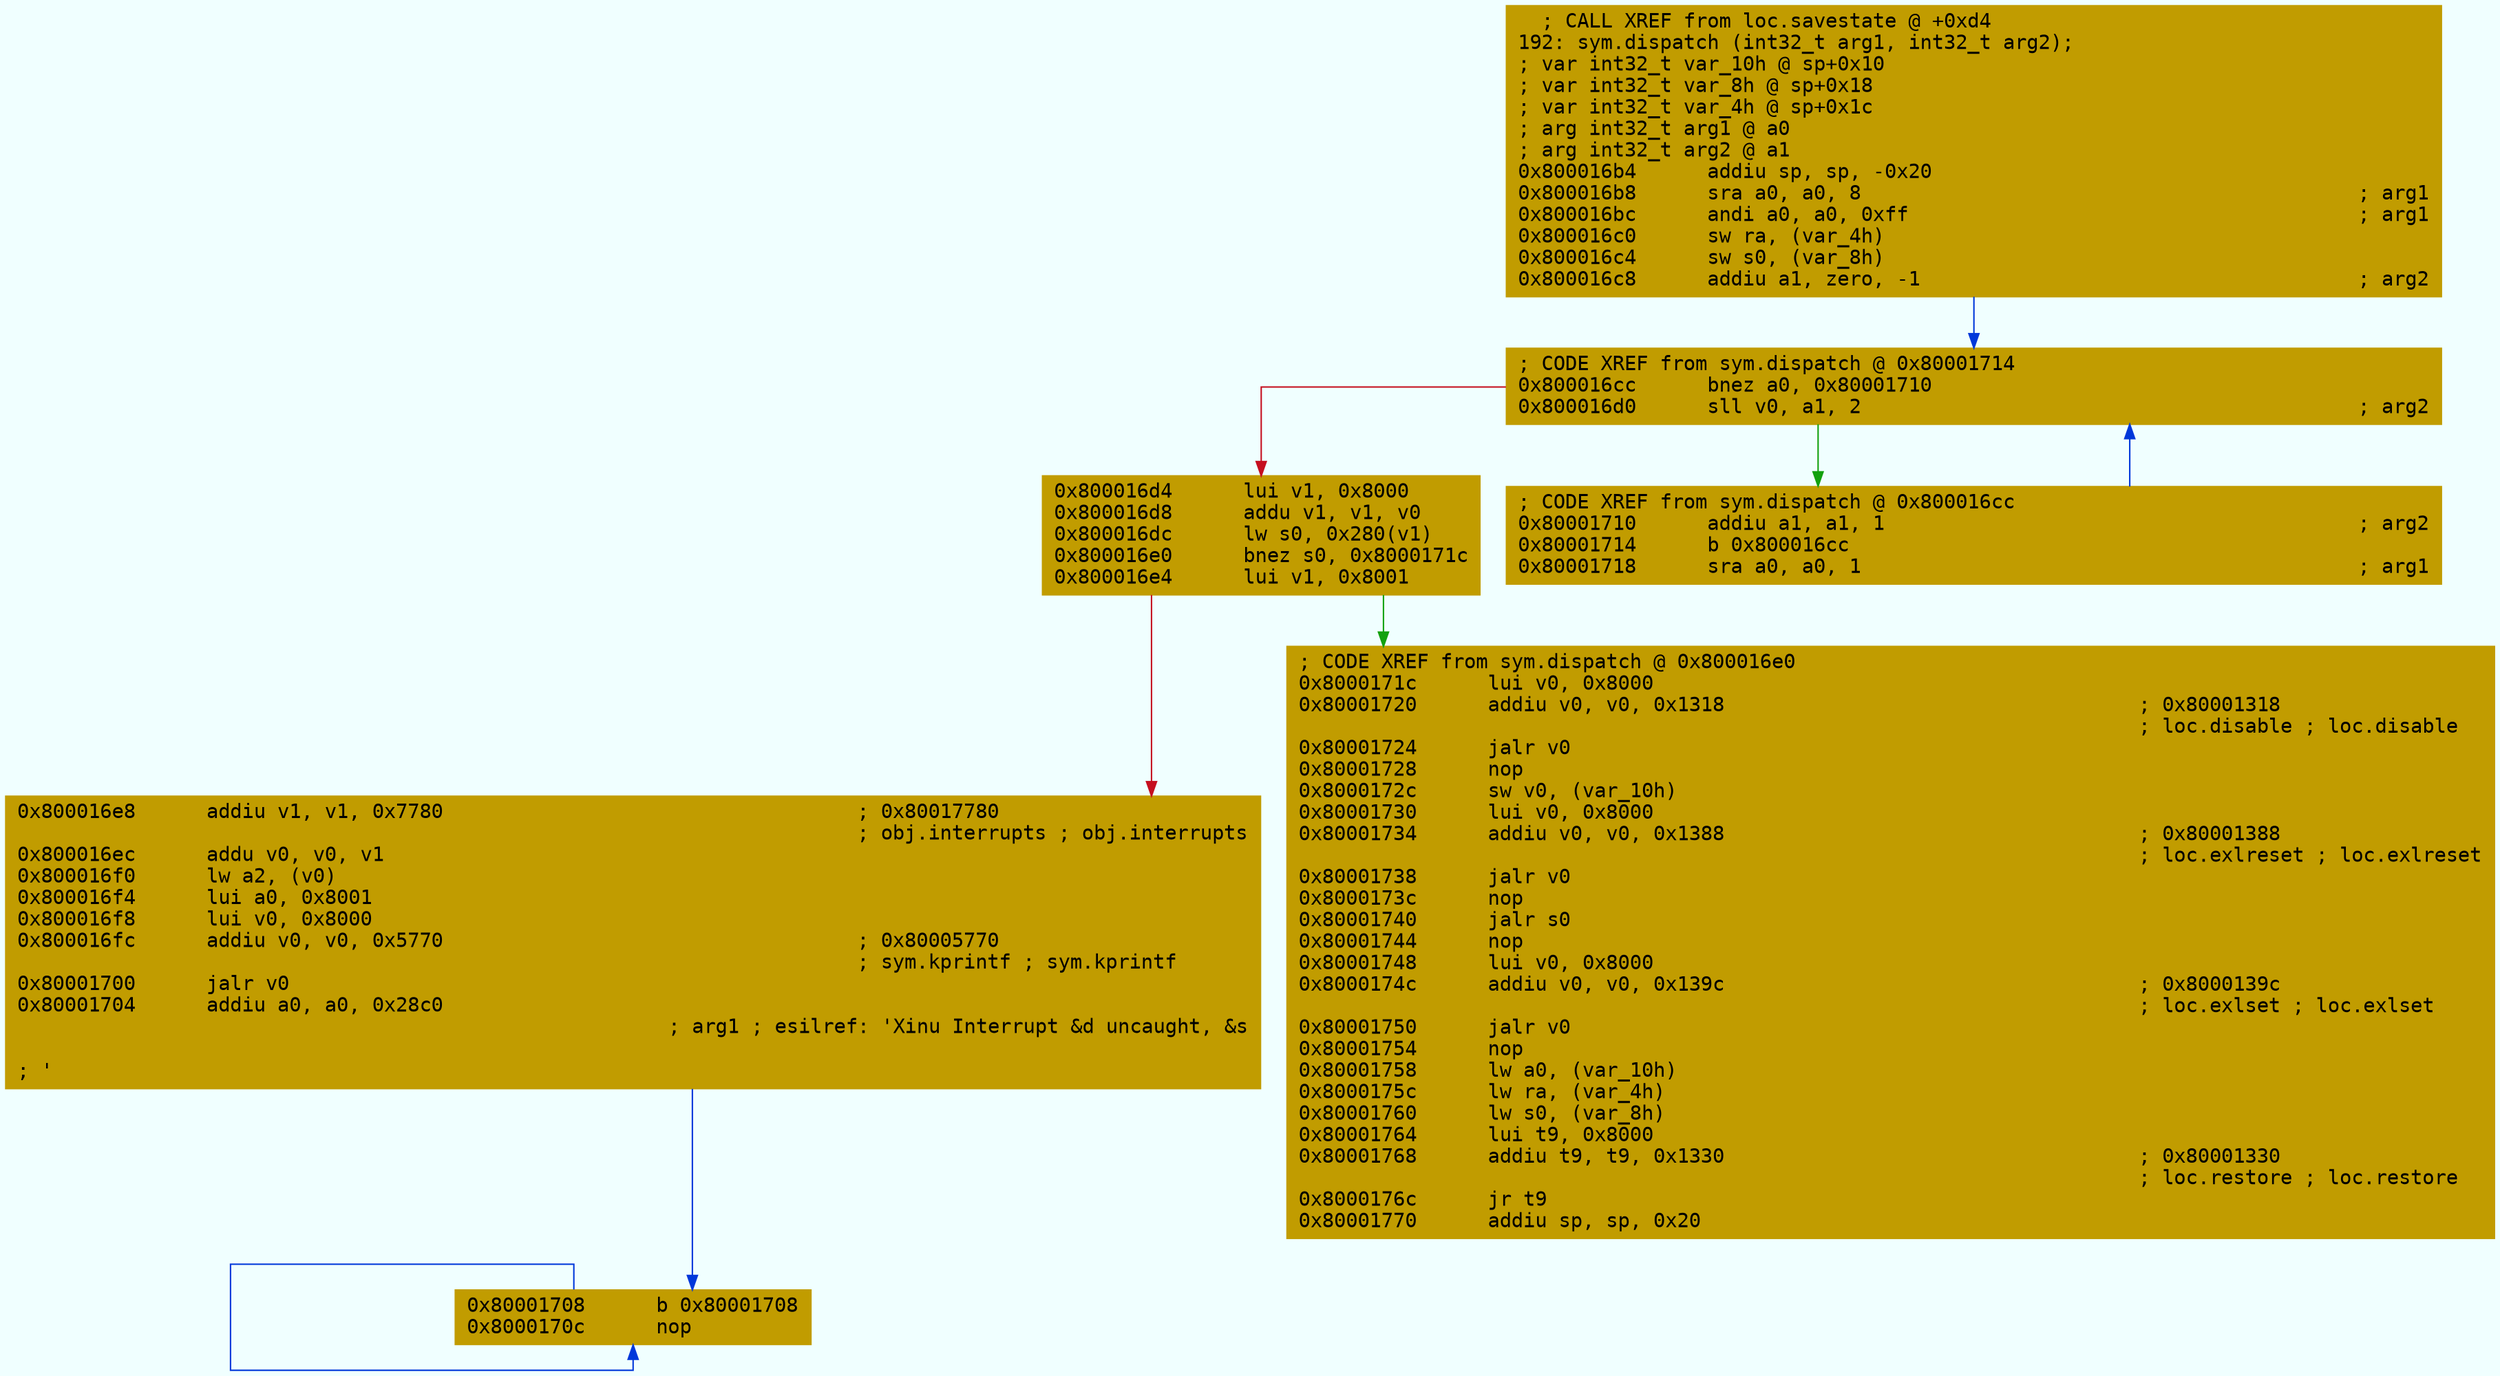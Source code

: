 digraph code {
	graph [bgcolor=azure fontsize=8 fontname="Courier" splines="ortho"];
	node [fillcolor=gray style=filled shape=box];
	edge [arrowhead="normal"];
	"0x800016b4" [URL="sym.dispatch/0x800016b4", fillcolor="#c19c00",color="#c19c00", fontname="Courier",label="  ; CALL XREF from loc.savestate @ +0xd4\l192: sym.dispatch (int32_t arg1, int32_t arg2);\l; var int32_t var_10h @ sp+0x10\l; var int32_t var_8h @ sp+0x18\l; var int32_t var_4h @ sp+0x1c\l; arg int32_t arg1 @ a0\l; arg int32_t arg2 @ a1\l0x800016b4      addiu sp, sp, -0x20\l0x800016b8      sra a0, a0, 8                                          ; arg1\l0x800016bc      andi a0, a0, 0xff                                      ; arg1\l0x800016c0      sw ra, (var_4h)\l0x800016c4      sw s0, (var_8h)\l0x800016c8      addiu a1, zero, -1                                     ; arg2\l"]
	"0x800016cc" [URL="sym.dispatch/0x800016cc", fillcolor="#c19c00",color="#c19c00", fontname="Courier",label="; CODE XREF from sym.dispatch @ 0x80001714\l0x800016cc      bnez a0, 0x80001710\l0x800016d0      sll v0, a1, 2                                          ; arg2\l"]
	"0x800016d4" [URL="sym.dispatch/0x800016d4", fillcolor="#c19c00",color="#c19c00", fontname="Courier",label="0x800016d4      lui v1, 0x8000\l0x800016d8      addu v1, v1, v0\l0x800016dc      lw s0, 0x280(v1)\l0x800016e0      bnez s0, 0x8000171c\l0x800016e4      lui v1, 0x8001\l"]
	"0x800016e8" [URL="sym.dispatch/0x800016e8", fillcolor="#c19c00",color="#c19c00", fontname="Courier",label="0x800016e8      addiu v1, v1, 0x7780                                   ; 0x80017780\l                                                                       ; obj.interrupts ; obj.interrupts\l0x800016ec      addu v0, v0, v1\l0x800016f0      lw a2, (v0)\l0x800016f4      lui a0, 0x8001\l0x800016f8      lui v0, 0x8000\l0x800016fc      addiu v0, v0, 0x5770                                   ; 0x80005770\l                                                                       ; sym.kprintf ; sym.kprintf\l0x80001700      jalr v0\l0x80001704      addiu a0, a0, 0x28c0                                   \l; arg1 ; esilref: 'Xinu Interrupt &d uncaught, &s\r\l; '\l"]
	"0x80001708" [URL="sym.dispatch/0x80001708", fillcolor="#c19c00",color="#c19c00", fontname="Courier",label="0x80001708      b 0x80001708\l0x8000170c      nop\l"]
	"0x80001710" [URL="sym.dispatch/0x80001710", fillcolor="#c19c00",color="#c19c00", fontname="Courier",label="; CODE XREF from sym.dispatch @ 0x800016cc\l0x80001710      addiu a1, a1, 1                                        ; arg2\l0x80001714      b 0x800016cc\l0x80001718      sra a0, a0, 1                                          ; arg1\l"]
	"0x8000171c" [URL="sym.dispatch/0x8000171c", fillcolor="#c19c00",color="#c19c00", fontname="Courier",label="; CODE XREF from sym.dispatch @ 0x800016e0\l0x8000171c      lui v0, 0x8000\l0x80001720      addiu v0, v0, 0x1318                                   ; 0x80001318\l                                                                       ; loc.disable ; loc.disable\l0x80001724      jalr v0\l0x80001728      nop\l0x8000172c      sw v0, (var_10h)\l0x80001730      lui v0, 0x8000\l0x80001734      addiu v0, v0, 0x1388                                   ; 0x80001388\l                                                                       ; loc.exlreset ; loc.exlreset\l0x80001738      jalr v0\l0x8000173c      nop\l0x80001740      jalr s0\l0x80001744      nop\l0x80001748      lui v0, 0x8000\l0x8000174c      addiu v0, v0, 0x139c                                   ; 0x8000139c\l                                                                       ; loc.exlset ; loc.exlset\l0x80001750      jalr v0\l0x80001754      nop\l0x80001758      lw a0, (var_10h)\l0x8000175c      lw ra, (var_4h)\l0x80001760      lw s0, (var_8h)\l0x80001764      lui t9, 0x8000\l0x80001768      addiu t9, t9, 0x1330                                   ; 0x80001330\l                                                                       ; loc.restore ; loc.restore\l0x8000176c      jr t9\l0x80001770      addiu sp, sp, 0x20\l"]
        "0x800016b4" -> "0x800016cc" [color="#0037da"];
        "0x800016cc" -> "0x80001710" [color="#13a10e"];
        "0x800016cc" -> "0x800016d4" [color="#c50f1f"];
        "0x800016d4" -> "0x8000171c" [color="#13a10e"];
        "0x800016d4" -> "0x800016e8" [color="#c50f1f"];
        "0x800016e8" -> "0x80001708" [color="#0037da"];
        "0x80001708" -> "0x80001708" [color="#0037da"];
        "0x80001710" -> "0x800016cc" [color="#0037da"];
}
